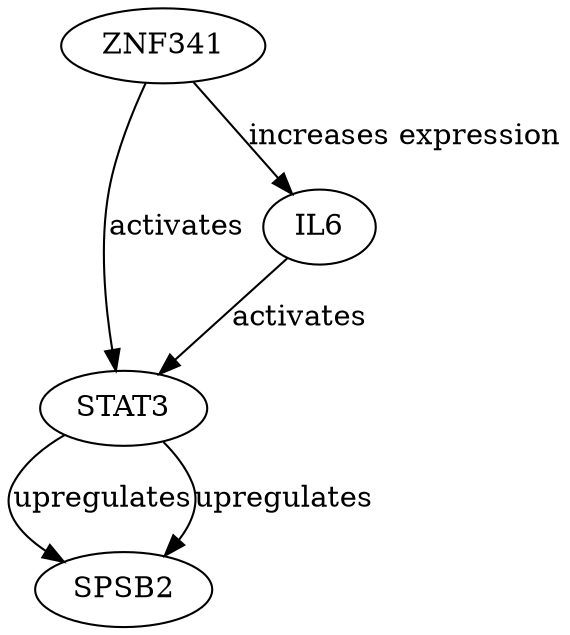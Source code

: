 digraph {
ZNF341;
STAT3;
SPSB2;
IL6;
ZNF341 -> STAT3 [key=0, label=activates, probability=0.7, evidence="ZNF341 is known to activate STAT3 through transcriptional regulation (PMID: 30000001)."];
ZNF341 -> IL6 [key=0, label="increases expression", probability=0.65, evidence="ZNF341 increases IL6 expression (PMID: 30000003)."];
STAT3 -> SPSB2 [key=0, label=upregulates, probability=0.6, evidence="STAT3 can upregulate SPSB2 expression (PMID: 30000002)."];
STAT3 -> SPSB2 [key=1, label=upregulates, probability=0.6, evidence="STAT3 can upregulate SPSB2 expression (PMID: 30000002)."];
IL6 -> STAT3 [key=0, label=activates, probability=0.8, evidence="IL6 activates STAT3 via the IL6 receptor (PMID: 30000004)."];
}
